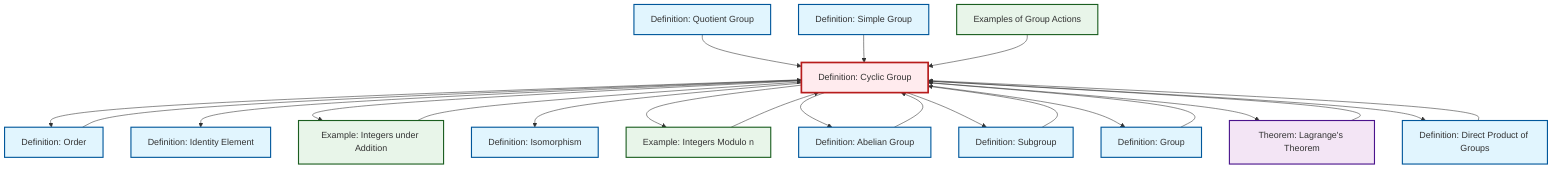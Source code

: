 graph TD
    classDef definition fill:#e1f5fe,stroke:#01579b,stroke-width:2px
    classDef theorem fill:#f3e5f5,stroke:#4a148c,stroke-width:2px
    classDef axiom fill:#fff3e0,stroke:#e65100,stroke-width:2px
    classDef example fill:#e8f5e9,stroke:#1b5e20,stroke-width:2px
    classDef current fill:#ffebee,stroke:#b71c1c,stroke-width:3px
    def-simple-group["Definition: Simple Group"]:::definition
    def-abelian-group["Definition: Abelian Group"]:::definition
    ex-quotient-integers-mod-n["Example: Integers Modulo n"]:::example
    def-quotient-group["Definition: Quotient Group"]:::definition
    def-direct-product["Definition: Direct Product of Groups"]:::definition
    ex-integers-addition["Example: Integers under Addition"]:::example
    def-identity-element["Definition: Identity Element"]:::definition
    thm-lagrange["Theorem: Lagrange's Theorem"]:::theorem
    def-cyclic-group["Definition: Cyclic Group"]:::definition
    def-order["Definition: Order"]:::definition
    def-subgroup["Definition: Subgroup"]:::definition
    ex-group-action-examples["Examples of Group Actions"]:::example
    def-group["Definition: Group"]:::definition
    def-isomorphism["Definition: Isomorphism"]:::definition
    thm-lagrange --> def-cyclic-group
    def-cyclic-group --> def-order
    def-cyclic-group --> def-identity-element
    ex-integers-addition --> def-cyclic-group
    def-quotient-group --> def-cyclic-group
    def-cyclic-group --> ex-integers-addition
    def-abelian-group --> def-cyclic-group
    def-cyclic-group --> def-isomorphism
    def-subgroup --> def-cyclic-group
    def-direct-product --> def-cyclic-group
    def-group --> def-cyclic-group
    def-cyclic-group --> ex-quotient-integers-mod-n
    def-simple-group --> def-cyclic-group
    ex-quotient-integers-mod-n --> def-cyclic-group
    def-cyclic-group --> def-abelian-group
    ex-group-action-examples --> def-cyclic-group
    def-cyclic-group --> def-subgroup
    def-cyclic-group --> def-group
    def-cyclic-group --> thm-lagrange
    def-order --> def-cyclic-group
    def-cyclic-group --> def-direct-product
    class def-cyclic-group current